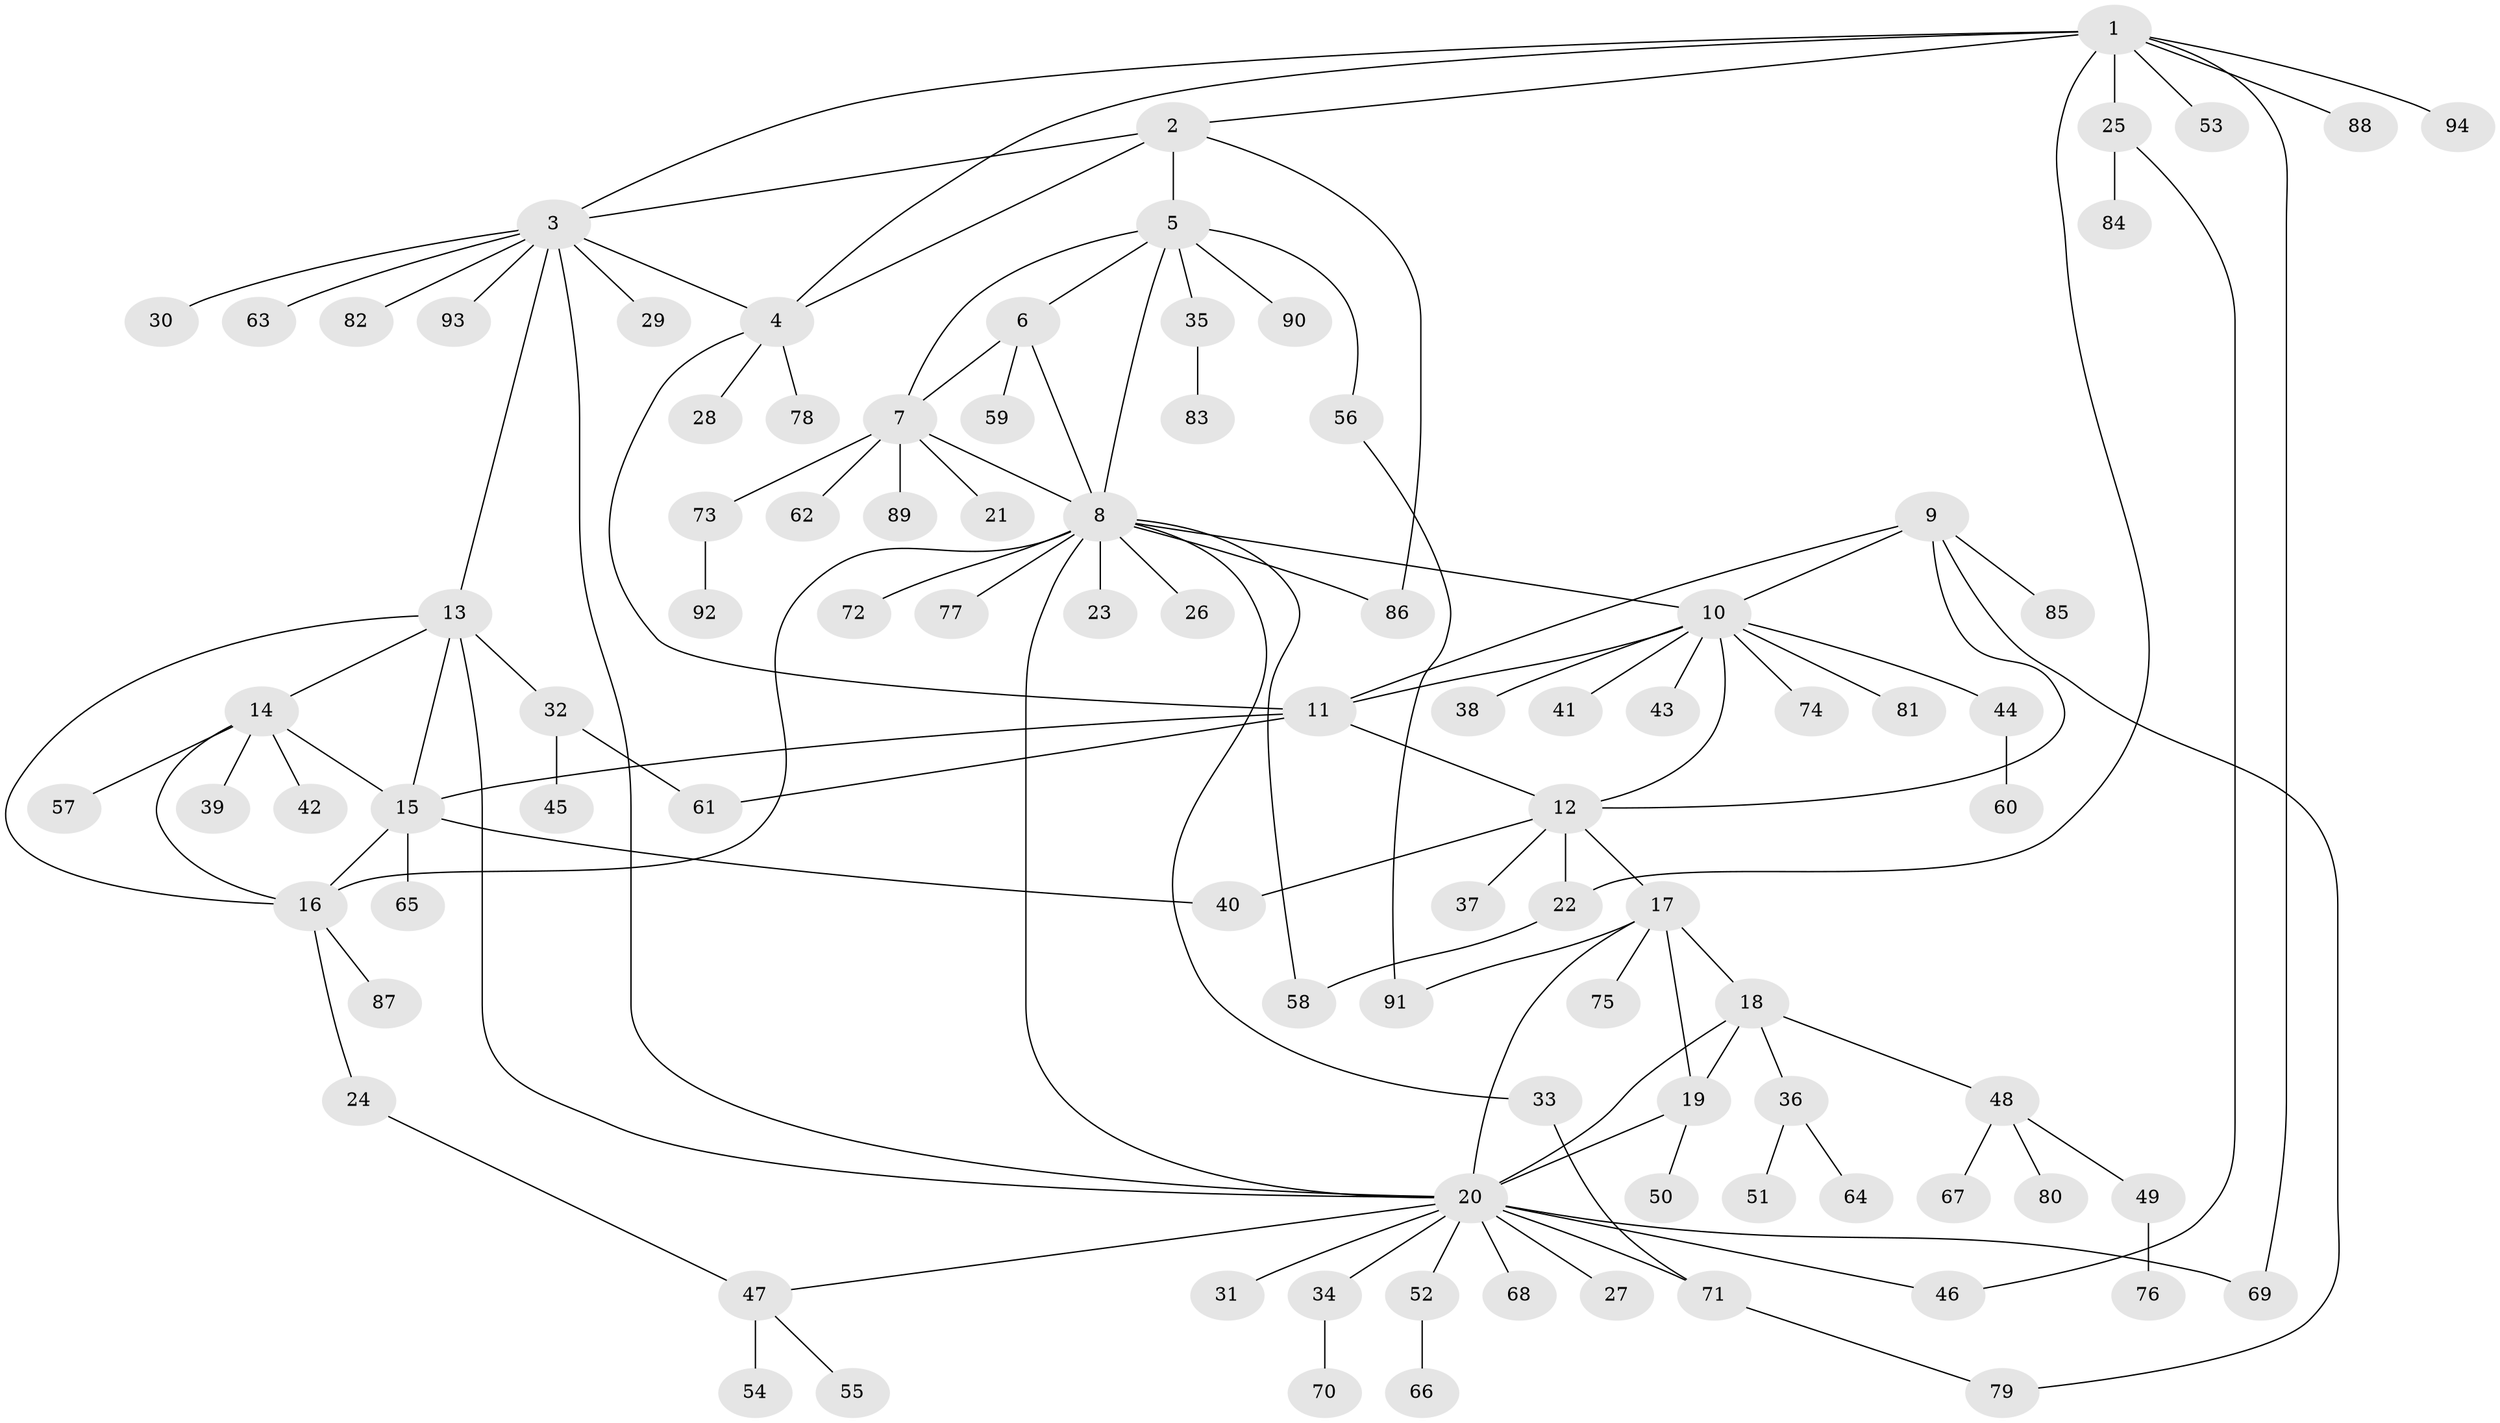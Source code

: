 // Generated by graph-tools (version 1.1) at 2025/54/03/09/25 04:54:33]
// undirected, 94 vertices, 125 edges
graph export_dot {
graph [start="1"]
  node [color=gray90,style=filled];
  1;
  2;
  3;
  4;
  5;
  6;
  7;
  8;
  9;
  10;
  11;
  12;
  13;
  14;
  15;
  16;
  17;
  18;
  19;
  20;
  21;
  22;
  23;
  24;
  25;
  26;
  27;
  28;
  29;
  30;
  31;
  32;
  33;
  34;
  35;
  36;
  37;
  38;
  39;
  40;
  41;
  42;
  43;
  44;
  45;
  46;
  47;
  48;
  49;
  50;
  51;
  52;
  53;
  54;
  55;
  56;
  57;
  58;
  59;
  60;
  61;
  62;
  63;
  64;
  65;
  66;
  67;
  68;
  69;
  70;
  71;
  72;
  73;
  74;
  75;
  76;
  77;
  78;
  79;
  80;
  81;
  82;
  83;
  84;
  85;
  86;
  87;
  88;
  89;
  90;
  91;
  92;
  93;
  94;
  1 -- 2;
  1 -- 3;
  1 -- 4;
  1 -- 22;
  1 -- 25;
  1 -- 53;
  1 -- 69;
  1 -- 88;
  1 -- 94;
  2 -- 3;
  2 -- 4;
  2 -- 5;
  2 -- 86;
  3 -- 4;
  3 -- 13;
  3 -- 20;
  3 -- 29;
  3 -- 30;
  3 -- 63;
  3 -- 82;
  3 -- 93;
  4 -- 11;
  4 -- 28;
  4 -- 78;
  5 -- 6;
  5 -- 7;
  5 -- 8;
  5 -- 35;
  5 -- 56;
  5 -- 90;
  6 -- 7;
  6 -- 8;
  6 -- 59;
  7 -- 8;
  7 -- 21;
  7 -- 62;
  7 -- 73;
  7 -- 89;
  8 -- 10;
  8 -- 16;
  8 -- 20;
  8 -- 23;
  8 -- 26;
  8 -- 33;
  8 -- 58;
  8 -- 72;
  8 -- 77;
  8 -- 86;
  9 -- 10;
  9 -- 11;
  9 -- 12;
  9 -- 79;
  9 -- 85;
  10 -- 11;
  10 -- 12;
  10 -- 38;
  10 -- 41;
  10 -- 43;
  10 -- 44;
  10 -- 74;
  10 -- 81;
  11 -- 12;
  11 -- 15;
  11 -- 61;
  12 -- 17;
  12 -- 22;
  12 -- 37;
  12 -- 40;
  13 -- 14;
  13 -- 15;
  13 -- 16;
  13 -- 20;
  13 -- 32;
  14 -- 15;
  14 -- 16;
  14 -- 39;
  14 -- 42;
  14 -- 57;
  15 -- 16;
  15 -- 40;
  15 -- 65;
  16 -- 24;
  16 -- 87;
  17 -- 18;
  17 -- 19;
  17 -- 20;
  17 -- 75;
  17 -- 91;
  18 -- 19;
  18 -- 20;
  18 -- 36;
  18 -- 48;
  19 -- 20;
  19 -- 50;
  20 -- 27;
  20 -- 31;
  20 -- 34;
  20 -- 46;
  20 -- 47;
  20 -- 52;
  20 -- 68;
  20 -- 69;
  20 -- 71;
  22 -- 58;
  24 -- 47;
  25 -- 46;
  25 -- 84;
  32 -- 45;
  32 -- 61;
  33 -- 71;
  34 -- 70;
  35 -- 83;
  36 -- 51;
  36 -- 64;
  44 -- 60;
  47 -- 54;
  47 -- 55;
  48 -- 49;
  48 -- 67;
  48 -- 80;
  49 -- 76;
  52 -- 66;
  56 -- 91;
  71 -- 79;
  73 -- 92;
}
